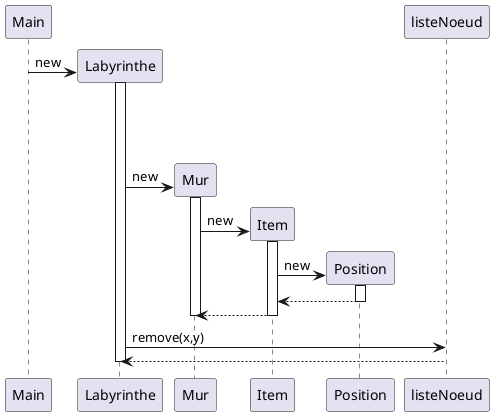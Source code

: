 @startuml
participant Main
create Labyrinthe
Main -> Labyrinthe : new
activate Labyrinthe
loop colonne < ligne.length()
alt c
else MUR
create Mur
Labyrinthe -> Mur : new
activate Mur
create Item
Mur -> Item : new
activate Item
create Position
Item -> Position : new
activate Position
Position --> Item
deactivate Position
return
deactivate Mur
Labyrinthe -> listeNoeud : remove(x,y)
listeNoeud --> Labyrinthe
deactivate Labyrinthe

@enduml